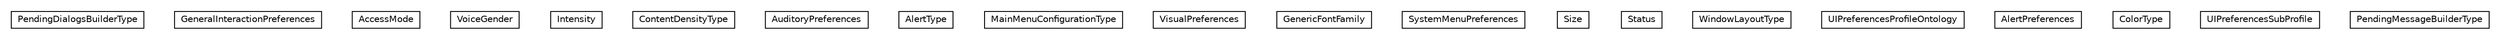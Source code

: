 #!/usr/local/bin/dot
#
# Class diagram 
# Generated by UMLGraph version R5_6-24-gf6e263 (http://www.umlgraph.org/)
#

digraph G {
	edge [fontname="Helvetica",fontsize=10,labelfontname="Helvetica",labelfontsize=10];
	node [fontname="Helvetica",fontsize=10,shape=plaintext];
	nodesep=0.25;
	ranksep=0.5;
	// org.universAAL.ontology.ui.preferences.PendingDialogsBuilderType
	c372879 [label=<<table title="org.universAAL.ontology.ui.preferences.PendingDialogsBuilderType" border="0" cellborder="1" cellspacing="0" cellpadding="2" port="p" href="./PendingDialogsBuilderType.html">
		<tr><td><table border="0" cellspacing="0" cellpadding="1">
<tr><td align="center" balign="center"> PendingDialogsBuilderType </td></tr>
		</table></td></tr>
		</table>>, URL="./PendingDialogsBuilderType.html", fontname="Helvetica", fontcolor="black", fontsize=10.0];
	// org.universAAL.ontology.ui.preferences.GeneralInteractionPreferences
	c372880 [label=<<table title="org.universAAL.ontology.ui.preferences.GeneralInteractionPreferences" border="0" cellborder="1" cellspacing="0" cellpadding="2" port="p" href="./GeneralInteractionPreferences.html">
		<tr><td><table border="0" cellspacing="0" cellpadding="1">
<tr><td align="center" balign="center"> GeneralInteractionPreferences </td></tr>
		</table></td></tr>
		</table>>, URL="./GeneralInteractionPreferences.html", fontname="Helvetica", fontcolor="black", fontsize=10.0];
	// org.universAAL.ontology.ui.preferences.AccessMode
	c372881 [label=<<table title="org.universAAL.ontology.ui.preferences.AccessMode" border="0" cellborder="1" cellspacing="0" cellpadding="2" port="p" href="./AccessMode.html">
		<tr><td><table border="0" cellspacing="0" cellpadding="1">
<tr><td align="center" balign="center"> AccessMode </td></tr>
		</table></td></tr>
		</table>>, URL="./AccessMode.html", fontname="Helvetica", fontcolor="black", fontsize=10.0];
	// org.universAAL.ontology.ui.preferences.VoiceGender
	c372882 [label=<<table title="org.universAAL.ontology.ui.preferences.VoiceGender" border="0" cellborder="1" cellspacing="0" cellpadding="2" port="p" href="./VoiceGender.html">
		<tr><td><table border="0" cellspacing="0" cellpadding="1">
<tr><td align="center" balign="center"> VoiceGender </td></tr>
		</table></td></tr>
		</table>>, URL="./VoiceGender.html", fontname="Helvetica", fontcolor="black", fontsize=10.0];
	// org.universAAL.ontology.ui.preferences.Intensity
	c372883 [label=<<table title="org.universAAL.ontology.ui.preferences.Intensity" border="0" cellborder="1" cellspacing="0" cellpadding="2" port="p" href="./Intensity.html">
		<tr><td><table border="0" cellspacing="0" cellpadding="1">
<tr><td align="center" balign="center"> Intensity </td></tr>
		</table></td></tr>
		</table>>, URL="./Intensity.html", fontname="Helvetica", fontcolor="black", fontsize=10.0];
	// org.universAAL.ontology.ui.preferences.ContentDensityType
	c372884 [label=<<table title="org.universAAL.ontology.ui.preferences.ContentDensityType" border="0" cellborder="1" cellspacing="0" cellpadding="2" port="p" href="./ContentDensityType.html">
		<tr><td><table border="0" cellspacing="0" cellpadding="1">
<tr><td align="center" balign="center"> ContentDensityType </td></tr>
		</table></td></tr>
		</table>>, URL="./ContentDensityType.html", fontname="Helvetica", fontcolor="black", fontsize=10.0];
	// org.universAAL.ontology.ui.preferences.AuditoryPreferences
	c372885 [label=<<table title="org.universAAL.ontology.ui.preferences.AuditoryPreferences" border="0" cellborder="1" cellspacing="0" cellpadding="2" port="p" href="./AuditoryPreferences.html">
		<tr><td><table border="0" cellspacing="0" cellpadding="1">
<tr><td align="center" balign="center"> AuditoryPreferences </td></tr>
		</table></td></tr>
		</table>>, URL="./AuditoryPreferences.html", fontname="Helvetica", fontcolor="black", fontsize=10.0];
	// org.universAAL.ontology.ui.preferences.AlertType
	c372886 [label=<<table title="org.universAAL.ontology.ui.preferences.AlertType" border="0" cellborder="1" cellspacing="0" cellpadding="2" port="p" href="./AlertType.html">
		<tr><td><table border="0" cellspacing="0" cellpadding="1">
<tr><td align="center" balign="center"> AlertType </td></tr>
		</table></td></tr>
		</table>>, URL="./AlertType.html", fontname="Helvetica", fontcolor="black", fontsize=10.0];
	// org.universAAL.ontology.ui.preferences.MainMenuConfigurationType
	c372887 [label=<<table title="org.universAAL.ontology.ui.preferences.MainMenuConfigurationType" border="0" cellborder="1" cellspacing="0" cellpadding="2" port="p" href="./MainMenuConfigurationType.html">
		<tr><td><table border="0" cellspacing="0" cellpadding="1">
<tr><td align="center" balign="center"> MainMenuConfigurationType </td></tr>
		</table></td></tr>
		</table>>, URL="./MainMenuConfigurationType.html", fontname="Helvetica", fontcolor="black", fontsize=10.0];
	// org.universAAL.ontology.ui.preferences.VisualPreferences
	c372888 [label=<<table title="org.universAAL.ontology.ui.preferences.VisualPreferences" border="0" cellborder="1" cellspacing="0" cellpadding="2" port="p" href="./VisualPreferences.html">
		<tr><td><table border="0" cellspacing="0" cellpadding="1">
<tr><td align="center" balign="center"> VisualPreferences </td></tr>
		</table></td></tr>
		</table>>, URL="./VisualPreferences.html", fontname="Helvetica", fontcolor="black", fontsize=10.0];
	// org.universAAL.ontology.ui.preferences.GenericFontFamily
	c372889 [label=<<table title="org.universAAL.ontology.ui.preferences.GenericFontFamily" border="0" cellborder="1" cellspacing="0" cellpadding="2" port="p" href="./GenericFontFamily.html">
		<tr><td><table border="0" cellspacing="0" cellpadding="1">
<tr><td align="center" balign="center"> GenericFontFamily </td></tr>
		</table></td></tr>
		</table>>, URL="./GenericFontFamily.html", fontname="Helvetica", fontcolor="black", fontsize=10.0];
	// org.universAAL.ontology.ui.preferences.SystemMenuPreferences
	c372890 [label=<<table title="org.universAAL.ontology.ui.preferences.SystemMenuPreferences" border="0" cellborder="1" cellspacing="0" cellpadding="2" port="p" href="./SystemMenuPreferences.html">
		<tr><td><table border="0" cellspacing="0" cellpadding="1">
<tr><td align="center" balign="center"> SystemMenuPreferences </td></tr>
		</table></td></tr>
		</table>>, URL="./SystemMenuPreferences.html", fontname="Helvetica", fontcolor="black", fontsize=10.0];
	// org.universAAL.ontology.ui.preferences.Size
	c372891 [label=<<table title="org.universAAL.ontology.ui.preferences.Size" border="0" cellborder="1" cellspacing="0" cellpadding="2" port="p" href="./Size.html">
		<tr><td><table border="0" cellspacing="0" cellpadding="1">
<tr><td align="center" balign="center"> Size </td></tr>
		</table></td></tr>
		</table>>, URL="./Size.html", fontname="Helvetica", fontcolor="black", fontsize=10.0];
	// org.universAAL.ontology.ui.preferences.Status
	c372892 [label=<<table title="org.universAAL.ontology.ui.preferences.Status" border="0" cellborder="1" cellspacing="0" cellpadding="2" port="p" href="./Status.html">
		<tr><td><table border="0" cellspacing="0" cellpadding="1">
<tr><td align="center" balign="center"> Status </td></tr>
		</table></td></tr>
		</table>>, URL="./Status.html", fontname="Helvetica", fontcolor="black", fontsize=10.0];
	// org.universAAL.ontology.ui.preferences.WindowLayoutType
	c372893 [label=<<table title="org.universAAL.ontology.ui.preferences.WindowLayoutType" border="0" cellborder="1" cellspacing="0" cellpadding="2" port="p" href="./WindowLayoutType.html">
		<tr><td><table border="0" cellspacing="0" cellpadding="1">
<tr><td align="center" balign="center"> WindowLayoutType </td></tr>
		</table></td></tr>
		</table>>, URL="./WindowLayoutType.html", fontname="Helvetica", fontcolor="black", fontsize=10.0];
	// org.universAAL.ontology.ui.preferences.UIPreferencesProfileOntology
	c372894 [label=<<table title="org.universAAL.ontology.ui.preferences.UIPreferencesProfileOntology" border="0" cellborder="1" cellspacing="0" cellpadding="2" port="p" href="./UIPreferencesProfileOntology.html">
		<tr><td><table border="0" cellspacing="0" cellpadding="1">
<tr><td align="center" balign="center"> UIPreferencesProfileOntology </td></tr>
		</table></td></tr>
		</table>>, URL="./UIPreferencesProfileOntology.html", fontname="Helvetica", fontcolor="black", fontsize=10.0];
	// org.universAAL.ontology.ui.preferences.AlertPreferences
	c372895 [label=<<table title="org.universAAL.ontology.ui.preferences.AlertPreferences" border="0" cellborder="1" cellspacing="0" cellpadding="2" port="p" href="./AlertPreferences.html">
		<tr><td><table border="0" cellspacing="0" cellpadding="1">
<tr><td align="center" balign="center"> AlertPreferences </td></tr>
		</table></td></tr>
		</table>>, URL="./AlertPreferences.html", fontname="Helvetica", fontcolor="black", fontsize=10.0];
	// org.universAAL.ontology.ui.preferences.ColorType
	c372896 [label=<<table title="org.universAAL.ontology.ui.preferences.ColorType" border="0" cellborder="1" cellspacing="0" cellpadding="2" port="p" href="./ColorType.html">
		<tr><td><table border="0" cellspacing="0" cellpadding="1">
<tr><td align="center" balign="center"> ColorType </td></tr>
		</table></td></tr>
		</table>>, URL="./ColorType.html", fontname="Helvetica", fontcolor="black", fontsize=10.0];
	// org.universAAL.ontology.ui.preferences.UIPreferencesSubProfile
	c372897 [label=<<table title="org.universAAL.ontology.ui.preferences.UIPreferencesSubProfile" border="0" cellborder="1" cellspacing="0" cellpadding="2" port="p" href="./UIPreferencesSubProfile.html">
		<tr><td><table border="0" cellspacing="0" cellpadding="1">
<tr><td align="center" balign="center"> UIPreferencesSubProfile </td></tr>
		</table></td></tr>
		</table>>, URL="./UIPreferencesSubProfile.html", fontname="Helvetica", fontcolor="black", fontsize=10.0];
	// org.universAAL.ontology.ui.preferences.PendingMessageBuilderType
	c372898 [label=<<table title="org.universAAL.ontology.ui.preferences.PendingMessageBuilderType" border="0" cellborder="1" cellspacing="0" cellpadding="2" port="p" href="./PendingMessageBuilderType.html">
		<tr><td><table border="0" cellspacing="0" cellpadding="1">
<tr><td align="center" balign="center"> PendingMessageBuilderType </td></tr>
		</table></td></tr>
		</table>>, URL="./PendingMessageBuilderType.html", fontname="Helvetica", fontcolor="black", fontsize=10.0];
}

